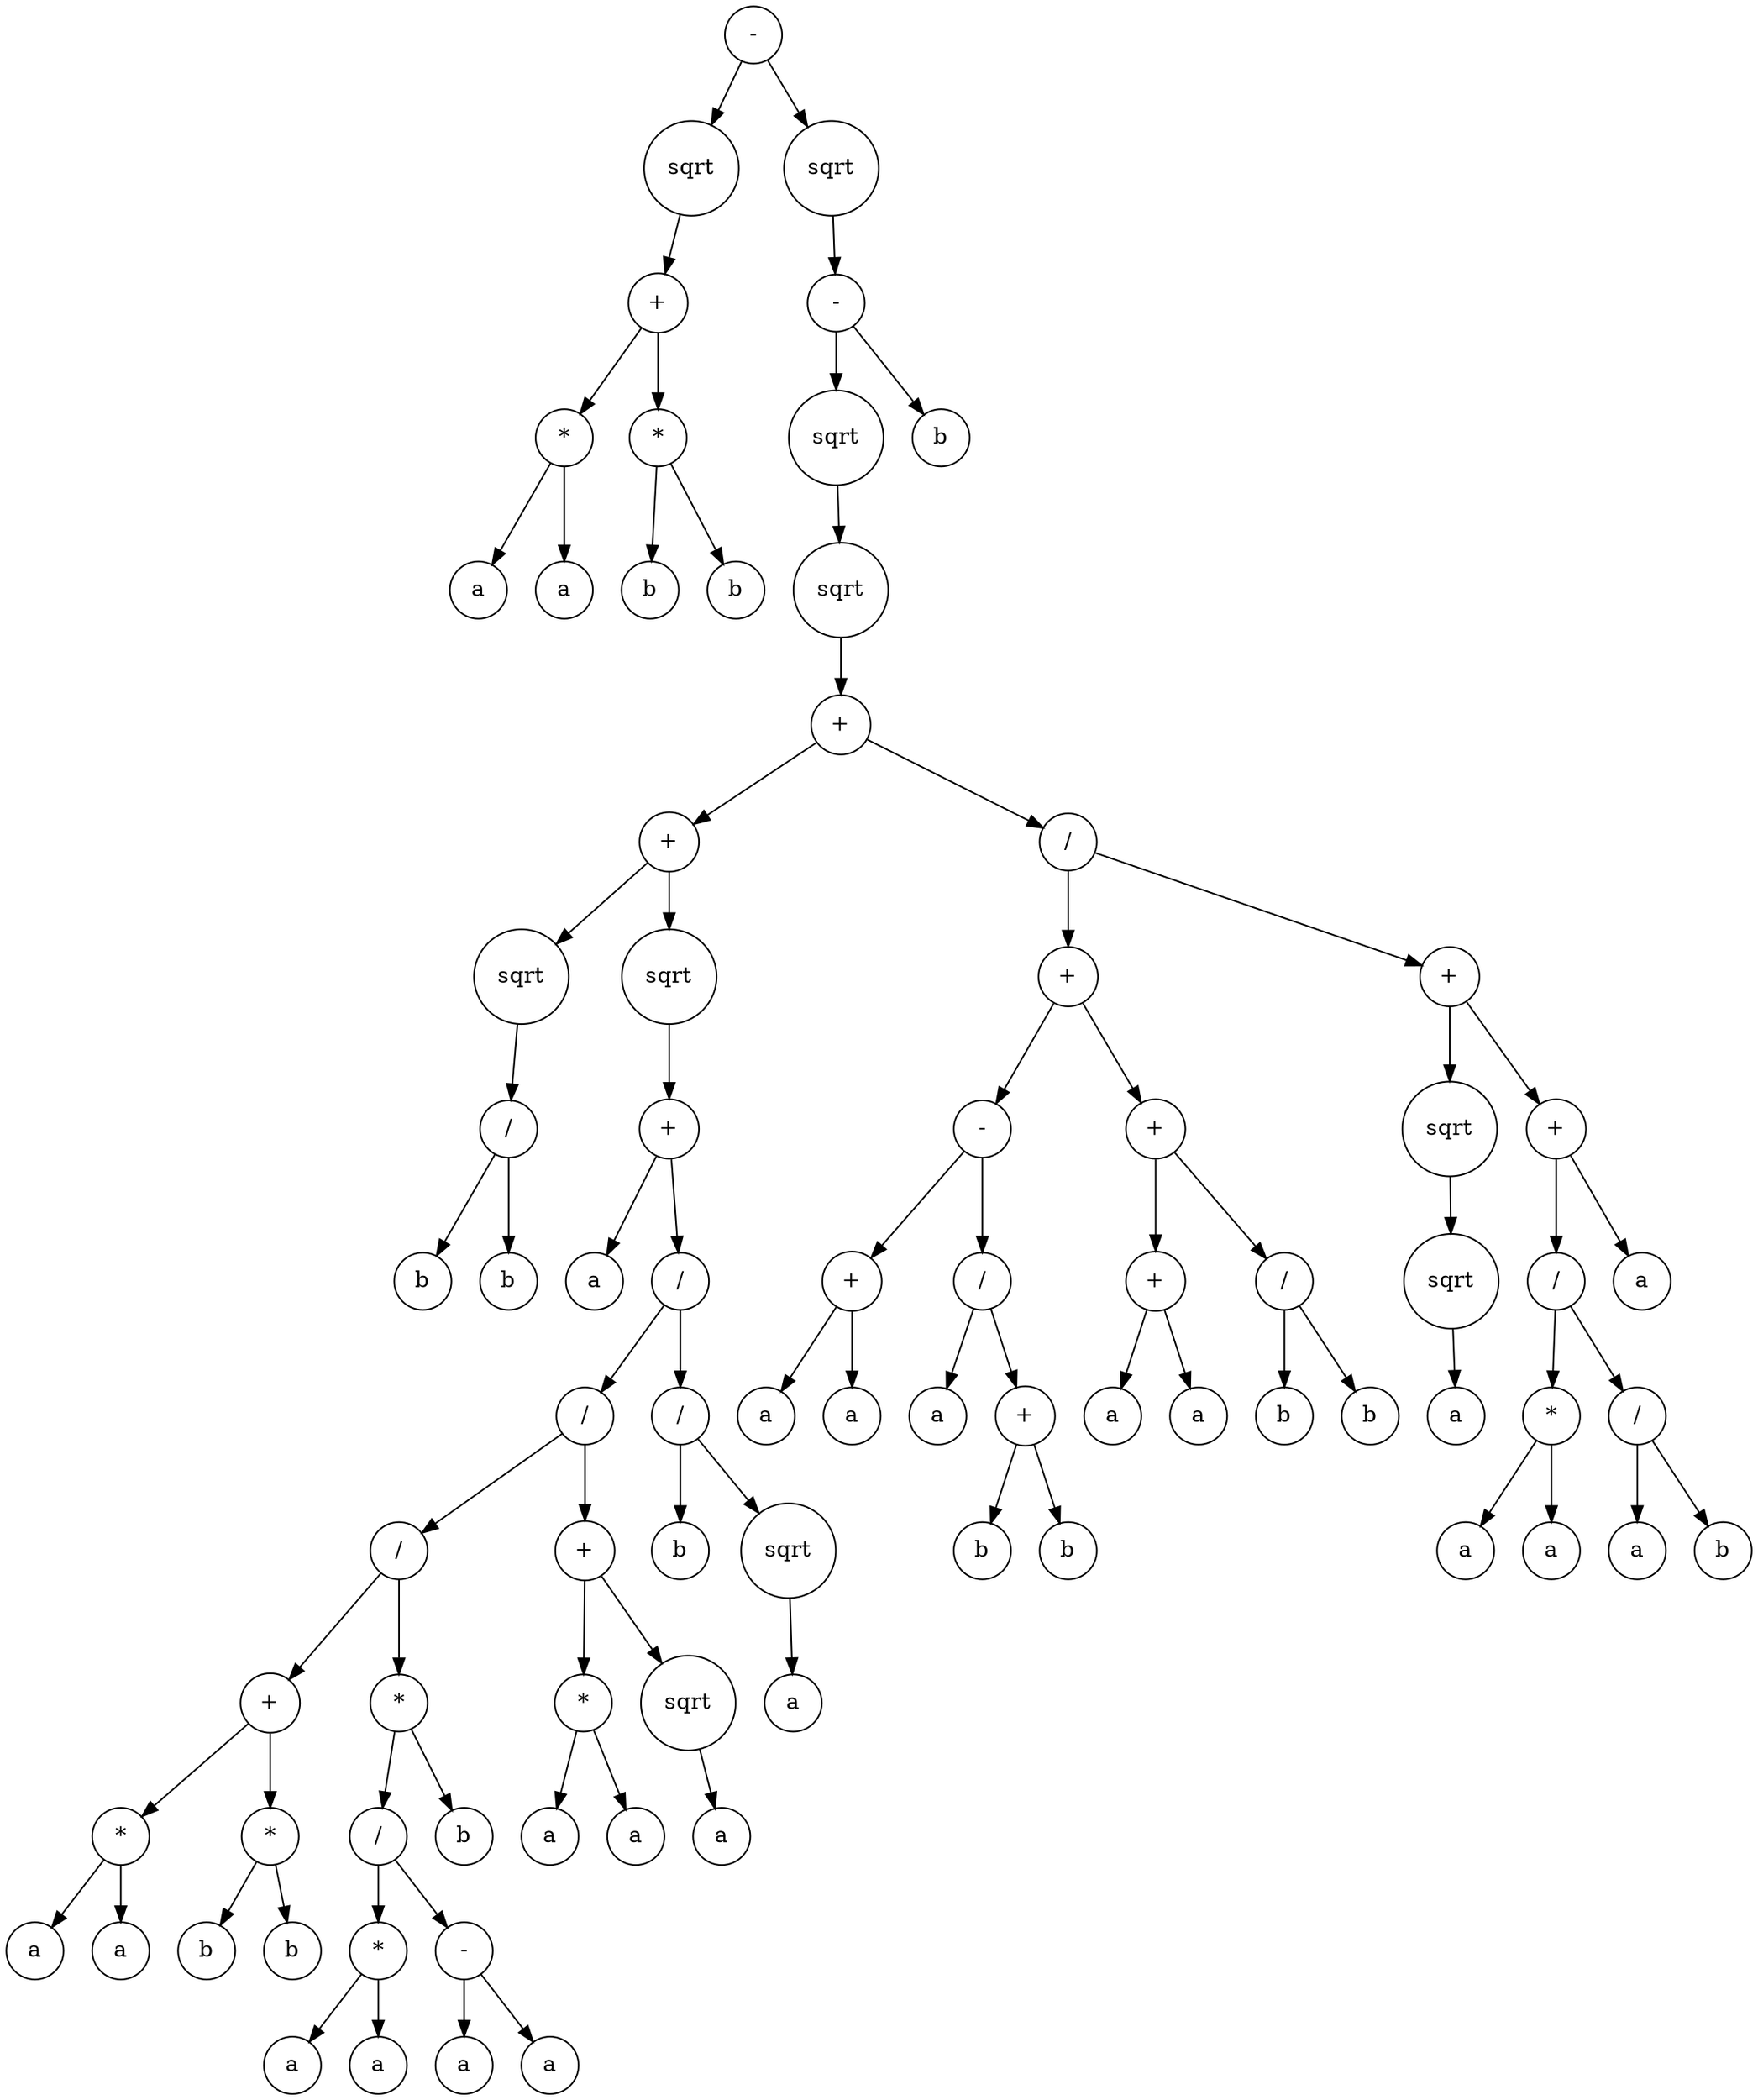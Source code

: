 digraph g {
graph [ordering=out];
node [shape=circle];
n[label = "-"];
n0[label = "sqrt"];
n00[label = "+"];
n000[label = "*"];
n0000[label = "a"];
n000 -> n0000;
n0001[label = "a"];
n000 -> n0001;
n00 -> n000;
n001[label = "*"];
n0010[label = "b"];
n001 -> n0010;
n0011[label = "b"];
n001 -> n0011;
n00 -> n001;
n0 -> n00;
n -> n0;
n1[label = "sqrt"];
n10[label = "-"];
n100[label = "sqrt"];
n1000[label = "sqrt"];
n10000[label = "+"];
n100000[label = "+"];
n1000000[label = "sqrt"];
n10000000[label = "/"];
n100000000[label = "b"];
n10000000 -> n100000000;
n100000001[label = "b"];
n10000000 -> n100000001;
n1000000 -> n10000000;
n100000 -> n1000000;
n1000001[label = "sqrt"];
n10000010[label = "+"];
n100000100[label = "a"];
n10000010 -> n100000100;
n100000101[label = "/"];
n1000001010[label = "/"];
n10000010100[label = "/"];
n100000101000[label = "+"];
n1000001010000[label = "*"];
n10000010100000[label = "a"];
n1000001010000 -> n10000010100000;
n10000010100001[label = "a"];
n1000001010000 -> n10000010100001;
n100000101000 -> n1000001010000;
n1000001010001[label = "*"];
n10000010100010[label = "b"];
n1000001010001 -> n10000010100010;
n10000010100011[label = "b"];
n1000001010001 -> n10000010100011;
n100000101000 -> n1000001010001;
n10000010100 -> n100000101000;
n100000101001[label = "*"];
n1000001010010[label = "/"];
n10000010100100[label = "*"];
n100000101001000[label = "a"];
n10000010100100 -> n100000101001000;
n100000101001001[label = "a"];
n10000010100100 -> n100000101001001;
n1000001010010 -> n10000010100100;
n10000010100101[label = "-"];
n100000101001010[label = "a"];
n10000010100101 -> n100000101001010;
n100000101001011[label = "a"];
n10000010100101 -> n100000101001011;
n1000001010010 -> n10000010100101;
n100000101001 -> n1000001010010;
n1000001010011[label = "b"];
n100000101001 -> n1000001010011;
n10000010100 -> n100000101001;
n1000001010 -> n10000010100;
n10000010101[label = "+"];
n100000101010[label = "*"];
n1000001010100[label = "a"];
n100000101010 -> n1000001010100;
n1000001010101[label = "a"];
n100000101010 -> n1000001010101;
n10000010101 -> n100000101010;
n100000101011[label = "sqrt"];
n1000001010110[label = "a"];
n100000101011 -> n1000001010110;
n10000010101 -> n100000101011;
n1000001010 -> n10000010101;
n100000101 -> n1000001010;
n1000001011[label = "/"];
n10000010110[label = "b"];
n1000001011 -> n10000010110;
n10000010111[label = "sqrt"];
n100000101110[label = "a"];
n10000010111 -> n100000101110;
n1000001011 -> n10000010111;
n100000101 -> n1000001011;
n10000010 -> n100000101;
n1000001 -> n10000010;
n100000 -> n1000001;
n10000 -> n100000;
n100001[label = "/"];
n1000010[label = "+"];
n10000100[label = "-"];
n100001000[label = "+"];
n1000010000[label = "a"];
n100001000 -> n1000010000;
n1000010001[label = "a"];
n100001000 -> n1000010001;
n10000100 -> n100001000;
n100001001[label = "/"];
n1000010010[label = "a"];
n100001001 -> n1000010010;
n1000010011[label = "+"];
n10000100110[label = "b"];
n1000010011 -> n10000100110;
n10000100111[label = "b"];
n1000010011 -> n10000100111;
n100001001 -> n1000010011;
n10000100 -> n100001001;
n1000010 -> n10000100;
n10000101[label = "+"];
n100001010[label = "+"];
n1000010100[label = "a"];
n100001010 -> n1000010100;
n1000010101[label = "a"];
n100001010 -> n1000010101;
n10000101 -> n100001010;
n100001011[label = "/"];
n1000010110[label = "b"];
n100001011 -> n1000010110;
n1000010111[label = "b"];
n100001011 -> n1000010111;
n10000101 -> n100001011;
n1000010 -> n10000101;
n100001 -> n1000010;
n1000011[label = "+"];
n10000110[label = "sqrt"];
n100001100[label = "sqrt"];
n1000011000[label = "a"];
n100001100 -> n1000011000;
n10000110 -> n100001100;
n1000011 -> n10000110;
n10000111[label = "+"];
n100001110[label = "/"];
n1000011100[label = "*"];
n10000111000[label = "a"];
n1000011100 -> n10000111000;
n10000111001[label = "a"];
n1000011100 -> n10000111001;
n100001110 -> n1000011100;
n1000011101[label = "/"];
n10000111010[label = "a"];
n1000011101 -> n10000111010;
n10000111011[label = "b"];
n1000011101 -> n10000111011;
n100001110 -> n1000011101;
n10000111 -> n100001110;
n100001111[label = "a"];
n10000111 -> n100001111;
n1000011 -> n10000111;
n100001 -> n1000011;
n10000 -> n100001;
n1000 -> n10000;
n100 -> n1000;
n10 -> n100;
n101[label = "b"];
n10 -> n101;
n1 -> n10;
n -> n1;
}
